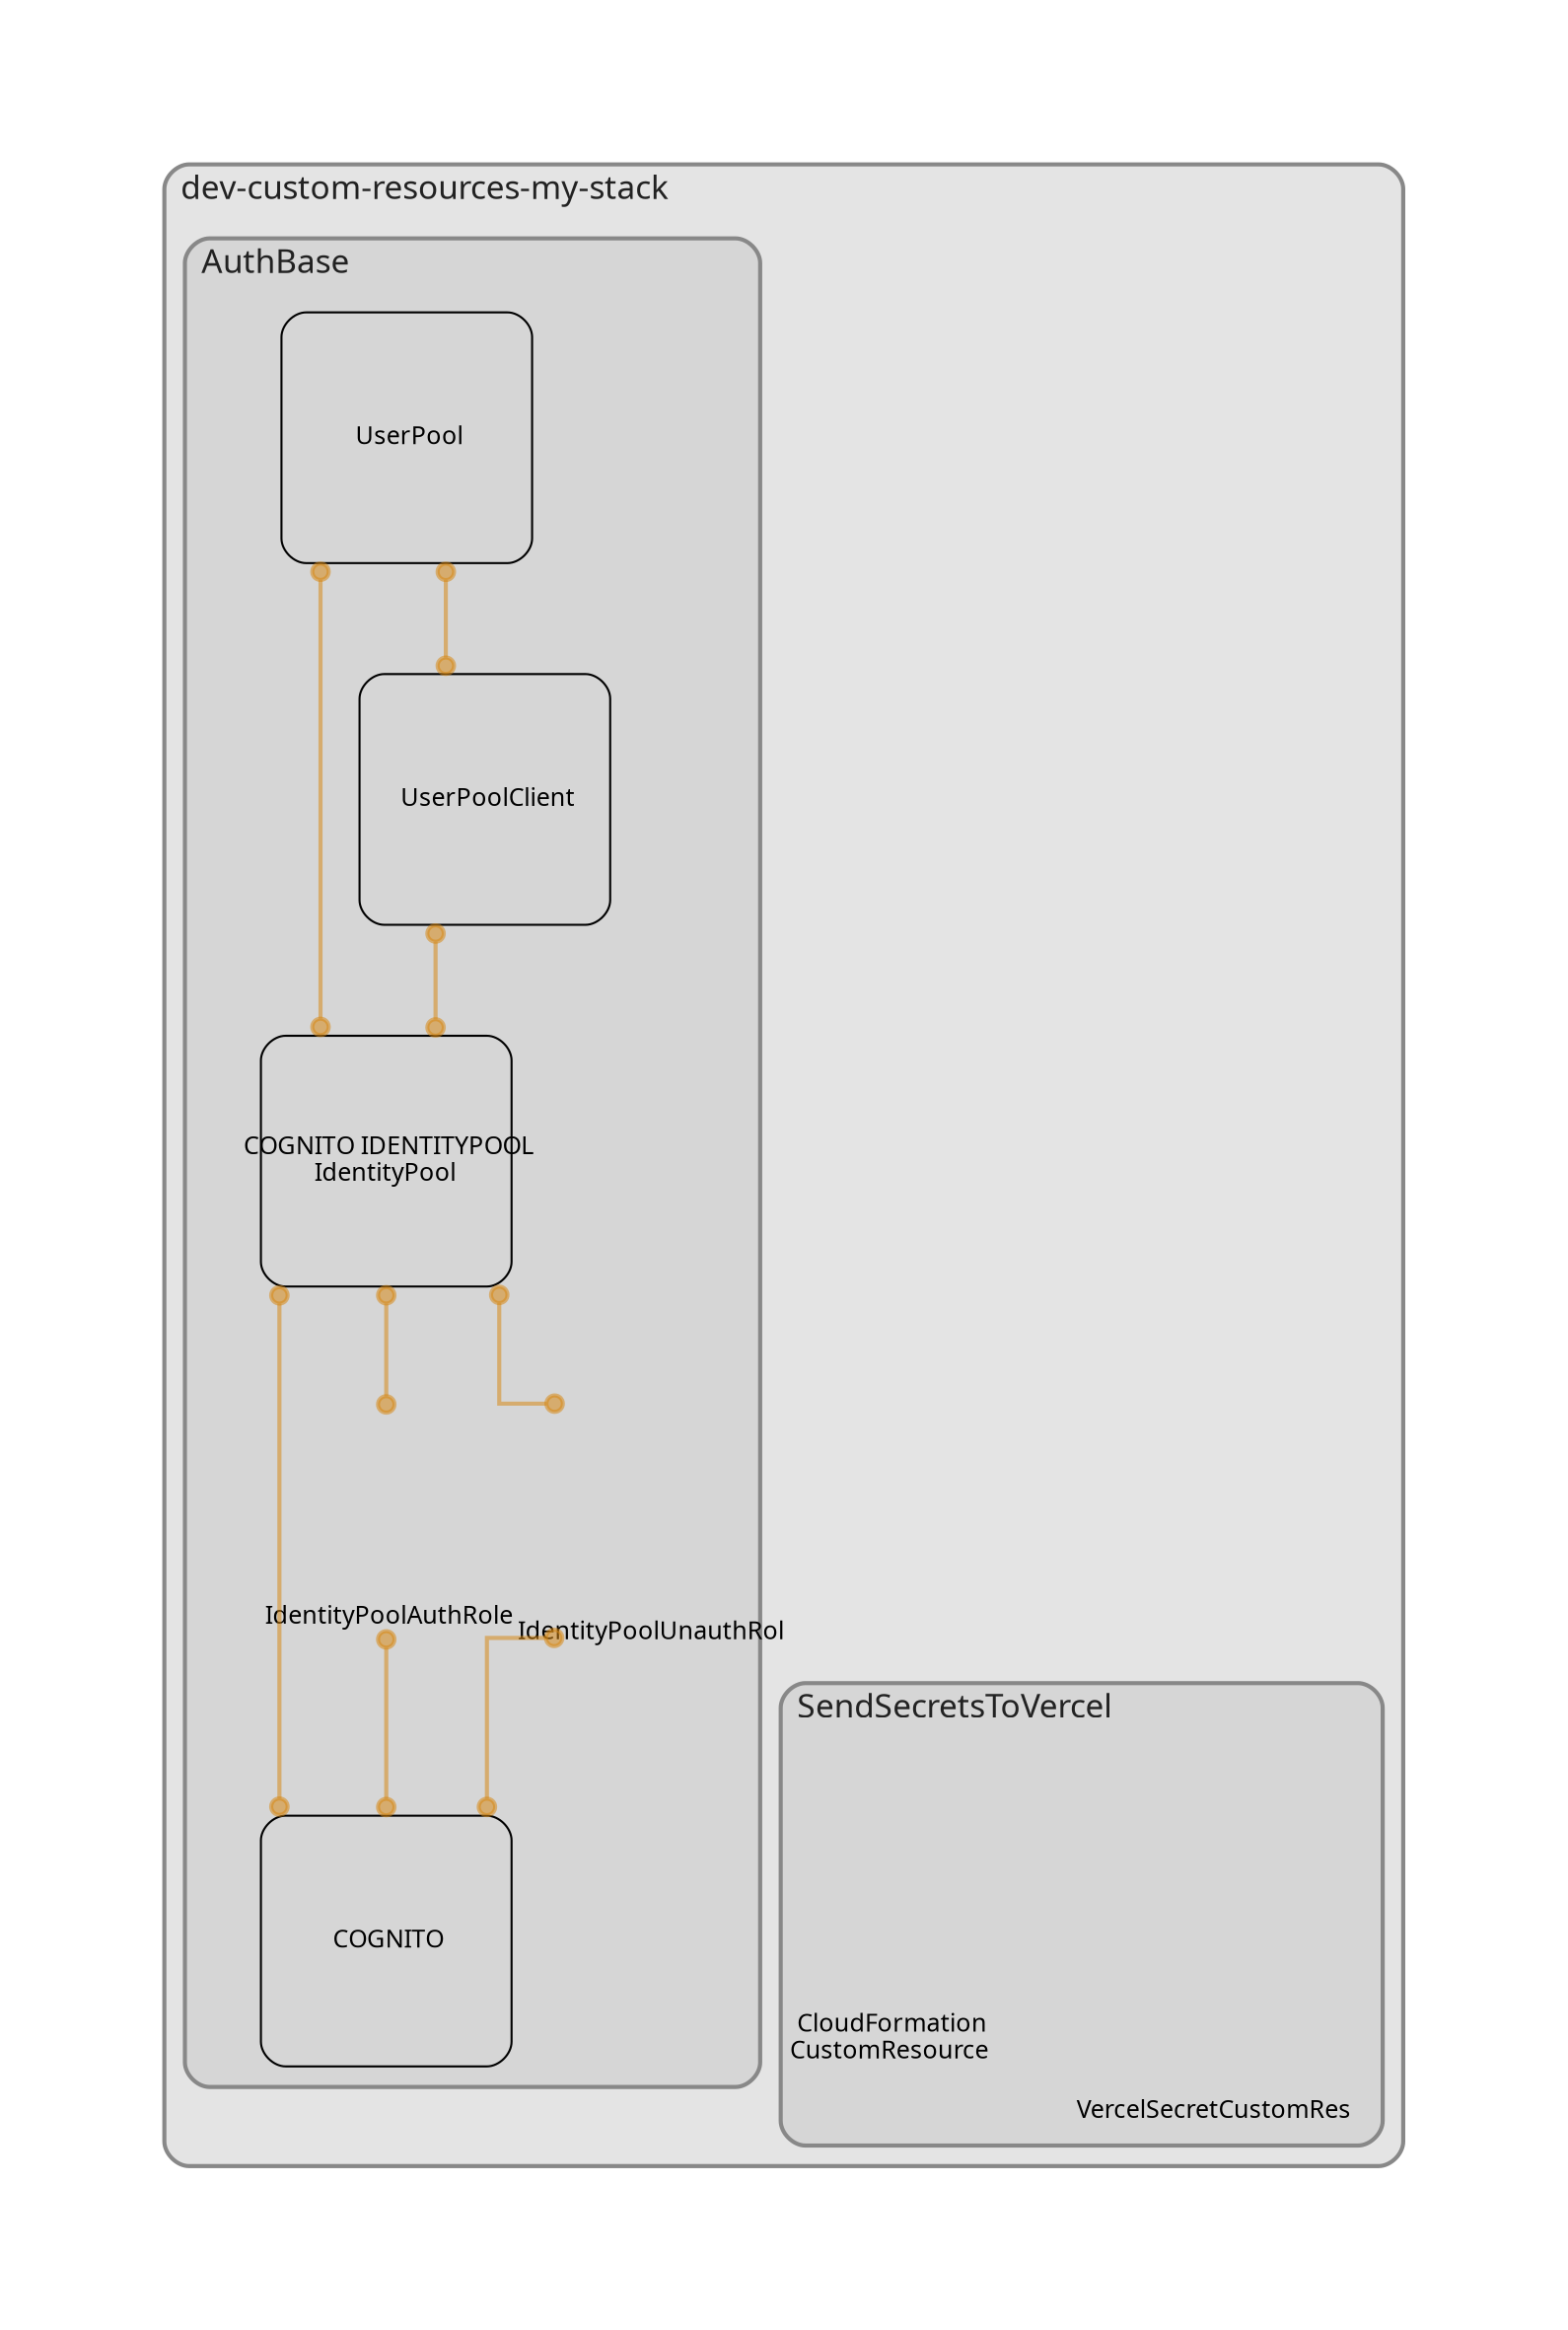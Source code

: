 digraph "Diagram" {
  splines = "ortho";
  pad = "1.0";
  nodesep = "0.60";
  ranksep = "0.75";
  fontname = "Sans-Serif";
  fontsize = "15";
  dpi = "200";
  rankdir = "BT";
  compound = "true";
  fontcolor = "#222222";
  edge [
    color = "#D5871488",
    penwidth = 2,
    arrowhead = "dot",
    arrowtail = "dot",
  ];
  node [
    shape = "box",
    style = "rounded",
    fixedsize = true,
    width = 1.7,
    height = 1.7,
    labelloc = "c",
    imagescale = true,
    fontname = "Sans-Serif",
    fontsize = 8,
    margin = 8,
  ];
  subgraph "dev-custom-resources-my-stack" {
    subgraph "cluster-SubGraph.dev-custom-resources-my-stack" {
      graph [
        label = "dev-custom-resources-my-stack",
        labelloc = "b",
        labeljust = "l",
        margin = "10",
        fontsize = "16",
        penwidth = "2",
        pencolor = "#888888",
        style = "filled,rounded",
        fillcolor = "#e4e4e4",
      ];
      subgraph "cluster-SubGraph.SendSecretsToVercel" {
        graph [
          label = "SendSecretsToVercel",
          labelloc = "b",
          labeljust = "l",
          margin = "10",
          fontsize = "16",
          penwidth = "2",
          pencolor = "#888888",
          style = "filled,rounded",
          fillcolor = "#d6d6d6",
        ];
        "dev-custom-resources-my-stack/SendSecretsToVercel/VercelSecretCustomResourceFunction" [
          label = "\nVercelSecretCustomRes",
          fontsize = 12,
          image = "/home/simon/.npm/_npx/44263/lib/node_modules/cdk-dia/icons/aws/Service/Arch_Compute/64/Arch_AWS-Lambda_64@5x.png",
          imagescale = "true",
          imagepos = "tc",
          penwidth = "0",
          shape = "node",
          fixedsize = "true",
          labelloc = "b",
          width = 2,
          height = 2.4819999999999998,
        ];
        "dev-custom-resources-my-stack/SendSecretsToVercel/VercelSecretCustomResource" [
          label = " CloudFormation\nCustomResource",
          fontsize = 12,
          image = "/home/simon/.npm/_npx/44263/lib/node_modules/cdk-dia/icons/aws/Service/Arch_Management-Governance/64/Arch_AWS-CloudFormation_64@5x.png",
          imagescale = "true",
          imagepos = "tc",
          penwidth = "0",
          shape = "node",
          fixedsize = "true",
          labelloc = "b",
          width = 1.2,
          height = 1.682,
        ];
      }
      subgraph "cluster-SubGraph.AuthBase" {
        graph [
          label = "AuthBase",
          labelloc = "b",
          labeljust = "l",
          margin = "10",
          fontsize = "16",
          penwidth = "2",
          pencolor = "#888888",
          style = "filled,rounded",
          fillcolor = "#d6d6d6",
        ];
        "dev-custom-resources-my-stack/AuthBase/UserPool" [
          label = " UserPool",
          fontsize = 12,
        ];
        "dev-custom-resources-my-stack/AuthBase/UserPoolClient" [
          label = " UserPoolClient",
          fontsize = 12,
        ];
        "dev-custom-resources-my-stack/AuthBase/IdentityPool" [
          label = " COGNITO IDENTITYPOOL\nIdentityPool",
          fontsize = 12,
        ];
        "dev-custom-resources-my-stack/AuthBase/IdentityPoolAuthRole" [
          label = " IdentityPoolAuthRole",
          fontsize = 12,
          image = "/home/simon/.npm/_npx/44263/lib/node_modules/cdk-dia/icons/aws/Service/Arch_Security-Identity-Compliance/64/Arch_AWS-Identity-and-Access-Management_64@5x.png",
          imagescale = "true",
          imagepos = "tc",
          penwidth = "0",
          shape = "node",
          fixedsize = "true",
          labelloc = "b",
          width = 1.2,
          height = 1.466,
        ];
        "dev-custom-resources-my-stack/AuthBase/IdentityPoolUnauthRole" [
          label = "\nIdentityPoolUnauthRol",
          fontsize = 12,
          image = "/home/simon/.npm/_npx/44263/lib/node_modules/cdk-dia/icons/aws/Service/Arch_Security-Identity-Compliance/64/Arch_AWS-Identity-and-Access-Management_64@5x.png",
          imagescale = "true",
          imagepos = "tc",
          penwidth = "0",
          shape = "node",
          fixedsize = "true",
          labelloc = "b",
          width = 1.2,
          height = 1.682,
        ];
        "dev-custom-resources-my-stack/AuthBase/IdentityPoolRoleAttachment" [
          label = " COGNITO",
          fontsize = 12,
        ];
      }
    }
  }
  "dev-custom-resources-my-stack/AuthBase/UserPoolClient" -> "dev-custom-resources-my-stack/AuthBase/UserPool" [
    dir = "both",
  ];
  "dev-custom-resources-my-stack/AuthBase/IdentityPool" -> "dev-custom-resources-my-stack/AuthBase/UserPool" [
    dir = "both",
  ];
  "dev-custom-resources-my-stack/AuthBase/IdentityPool" -> "dev-custom-resources-my-stack/AuthBase/UserPoolClient" [
    dir = "both",
  ];
  "dev-custom-resources-my-stack/AuthBase/IdentityPoolAuthRole" -> "dev-custom-resources-my-stack/AuthBase/IdentityPool" [
    dir = "both",
  ];
  "dev-custom-resources-my-stack/AuthBase/IdentityPoolUnauthRole" -> "dev-custom-resources-my-stack/AuthBase/IdentityPool" [
    dir = "both",
  ];
  "dev-custom-resources-my-stack/AuthBase/IdentityPoolRoleAttachment" -> "dev-custom-resources-my-stack/AuthBase/IdentityPool" [
    dir = "both",
  ];
  "dev-custom-resources-my-stack/AuthBase/IdentityPoolRoleAttachment" -> "dev-custom-resources-my-stack/AuthBase/IdentityPoolAuthRole" [
    dir = "both",
  ];
  "dev-custom-resources-my-stack/AuthBase/IdentityPoolRoleAttachment" -> "dev-custom-resources-my-stack/AuthBase/IdentityPoolUnauthRole" [
    dir = "both",
  ];
}